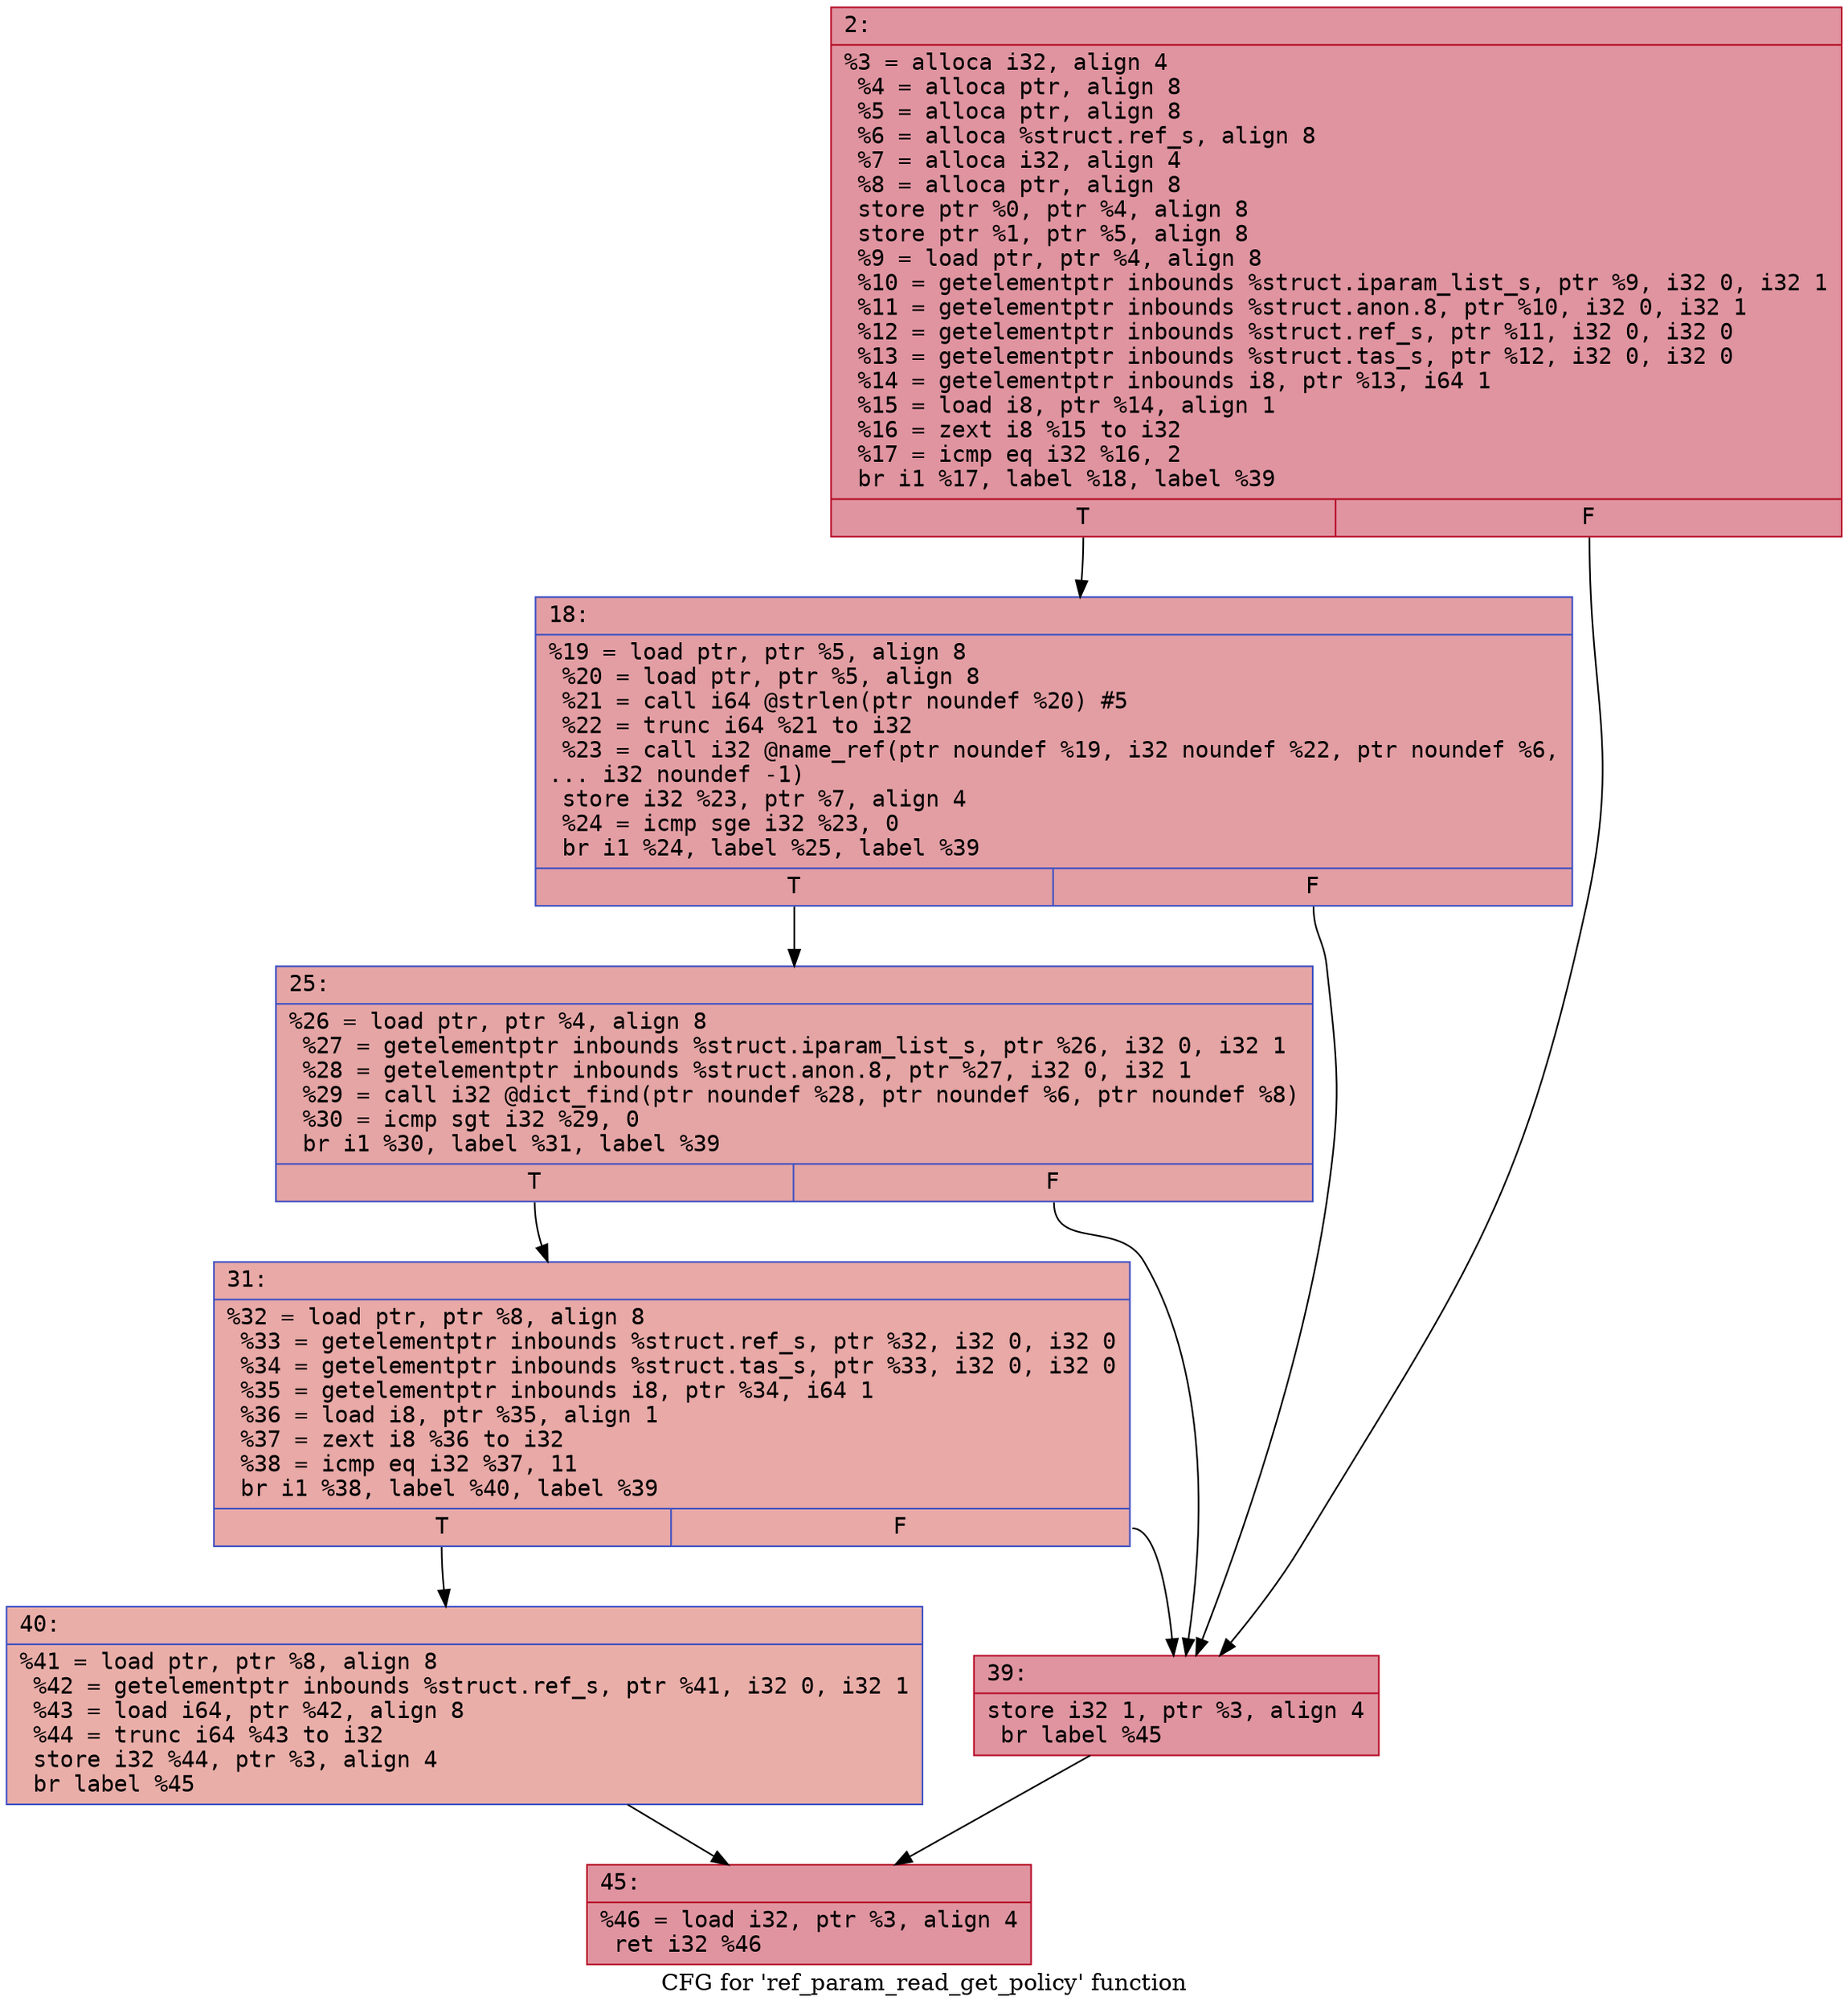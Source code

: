 digraph "CFG for 'ref_param_read_get_policy' function" {
	label="CFG for 'ref_param_read_get_policy' function";

	Node0x6000017aab20 [shape=record,color="#b70d28ff", style=filled, fillcolor="#b70d2870" fontname="Courier",label="{2:\l|  %3 = alloca i32, align 4\l  %4 = alloca ptr, align 8\l  %5 = alloca ptr, align 8\l  %6 = alloca %struct.ref_s, align 8\l  %7 = alloca i32, align 4\l  %8 = alloca ptr, align 8\l  store ptr %0, ptr %4, align 8\l  store ptr %1, ptr %5, align 8\l  %9 = load ptr, ptr %4, align 8\l  %10 = getelementptr inbounds %struct.iparam_list_s, ptr %9, i32 0, i32 1\l  %11 = getelementptr inbounds %struct.anon.8, ptr %10, i32 0, i32 1\l  %12 = getelementptr inbounds %struct.ref_s, ptr %11, i32 0, i32 0\l  %13 = getelementptr inbounds %struct.tas_s, ptr %12, i32 0, i32 0\l  %14 = getelementptr inbounds i8, ptr %13, i64 1\l  %15 = load i8, ptr %14, align 1\l  %16 = zext i8 %15 to i32\l  %17 = icmp eq i32 %16, 2\l  br i1 %17, label %18, label %39\l|{<s0>T|<s1>F}}"];
	Node0x6000017aab20:s0 -> Node0x6000017aab70[tooltip="2 -> 18\nProbability 50.00%" ];
	Node0x6000017aab20:s1 -> Node0x6000017aac60[tooltip="2 -> 39\nProbability 50.00%" ];
	Node0x6000017aab70 [shape=record,color="#3d50c3ff", style=filled, fillcolor="#be242e70" fontname="Courier",label="{18:\l|  %19 = load ptr, ptr %5, align 8\l  %20 = load ptr, ptr %5, align 8\l  %21 = call i64 @strlen(ptr noundef %20) #5\l  %22 = trunc i64 %21 to i32\l  %23 = call i32 @name_ref(ptr noundef %19, i32 noundef %22, ptr noundef %6,\l... i32 noundef -1)\l  store i32 %23, ptr %7, align 4\l  %24 = icmp sge i32 %23, 0\l  br i1 %24, label %25, label %39\l|{<s0>T|<s1>F}}"];
	Node0x6000017aab70:s0 -> Node0x6000017aabc0[tooltip="18 -> 25\nProbability 50.00%" ];
	Node0x6000017aab70:s1 -> Node0x6000017aac60[tooltip="18 -> 39\nProbability 50.00%" ];
	Node0x6000017aabc0 [shape=record,color="#3d50c3ff", style=filled, fillcolor="#c5333470" fontname="Courier",label="{25:\l|  %26 = load ptr, ptr %4, align 8\l  %27 = getelementptr inbounds %struct.iparam_list_s, ptr %26, i32 0, i32 1\l  %28 = getelementptr inbounds %struct.anon.8, ptr %27, i32 0, i32 1\l  %29 = call i32 @dict_find(ptr noundef %28, ptr noundef %6, ptr noundef %8)\l  %30 = icmp sgt i32 %29, 0\l  br i1 %30, label %31, label %39\l|{<s0>T|<s1>F}}"];
	Node0x6000017aabc0:s0 -> Node0x6000017aac10[tooltip="25 -> 31\nProbability 62.50%" ];
	Node0x6000017aabc0:s1 -> Node0x6000017aac60[tooltip="25 -> 39\nProbability 37.50%" ];
	Node0x6000017aac10 [shape=record,color="#3d50c3ff", style=filled, fillcolor="#ca3b3770" fontname="Courier",label="{31:\l|  %32 = load ptr, ptr %8, align 8\l  %33 = getelementptr inbounds %struct.ref_s, ptr %32, i32 0, i32 0\l  %34 = getelementptr inbounds %struct.tas_s, ptr %33, i32 0, i32 0\l  %35 = getelementptr inbounds i8, ptr %34, i64 1\l  %36 = load i8, ptr %35, align 1\l  %37 = zext i8 %36 to i32\l  %38 = icmp eq i32 %37, 11\l  br i1 %38, label %40, label %39\l|{<s0>T|<s1>F}}"];
	Node0x6000017aac10:s0 -> Node0x6000017aacb0[tooltip="31 -> 40\nProbability 50.00%" ];
	Node0x6000017aac10:s1 -> Node0x6000017aac60[tooltip="31 -> 39\nProbability 50.00%" ];
	Node0x6000017aac60 [shape=record,color="#b70d28ff", style=filled, fillcolor="#b70d2870" fontname="Courier",label="{39:\l|  store i32 1, ptr %3, align 4\l  br label %45\l}"];
	Node0x6000017aac60 -> Node0x6000017aad00[tooltip="39 -> 45\nProbability 100.00%" ];
	Node0x6000017aacb0 [shape=record,color="#3d50c3ff", style=filled, fillcolor="#d0473d70" fontname="Courier",label="{40:\l|  %41 = load ptr, ptr %8, align 8\l  %42 = getelementptr inbounds %struct.ref_s, ptr %41, i32 0, i32 1\l  %43 = load i64, ptr %42, align 8\l  %44 = trunc i64 %43 to i32\l  store i32 %44, ptr %3, align 4\l  br label %45\l}"];
	Node0x6000017aacb0 -> Node0x6000017aad00[tooltip="40 -> 45\nProbability 100.00%" ];
	Node0x6000017aad00 [shape=record,color="#b70d28ff", style=filled, fillcolor="#b70d2870" fontname="Courier",label="{45:\l|  %46 = load i32, ptr %3, align 4\l  ret i32 %46\l}"];
}
